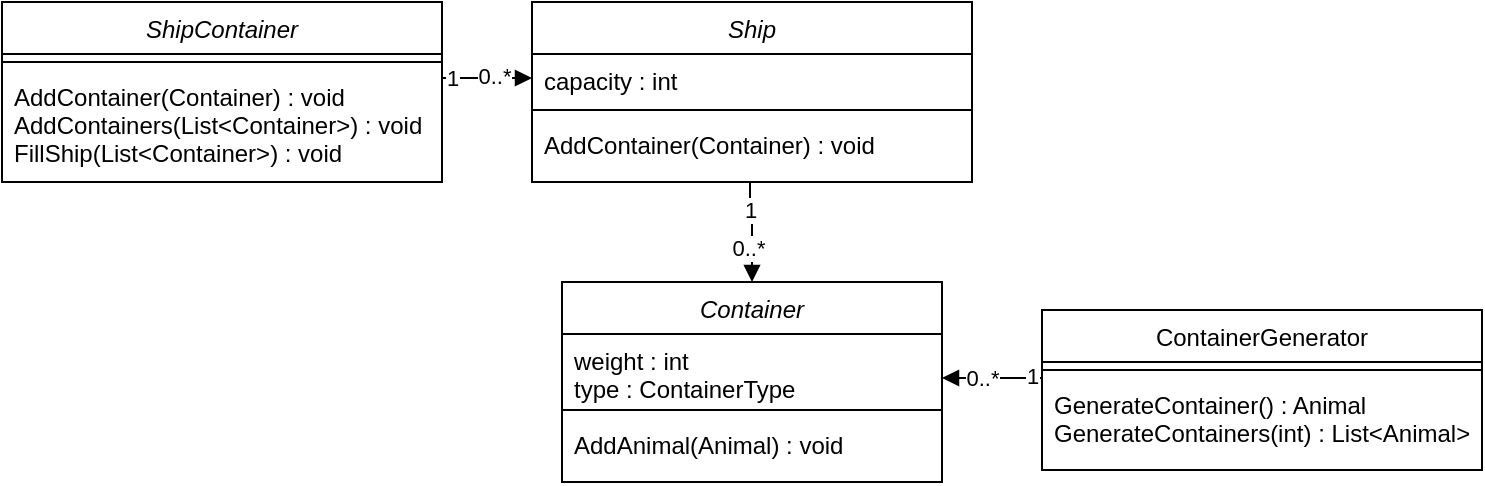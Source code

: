 <mxfile version="14.6.9" type="device"><diagram id="C5RBs43oDa-KdzZeNtuy" name="Page-1"><mxGraphModel dx="1422" dy="762" grid="1" gridSize="10" guides="1" tooltips="1" connect="1" arrows="1" fold="1" page="1" pageScale="1" pageWidth="827" pageHeight="1169" math="0" shadow="0"><root><mxCell id="WIyWlLk6GJQsqaUBKTNV-0"/><mxCell id="WIyWlLk6GJQsqaUBKTNV-1" parent="WIyWlLk6GJQsqaUBKTNV-0"/><mxCell id="QlmZOmE326NC4n41I5JW-0" value="Container" style="swimlane;fontStyle=2;align=center;verticalAlign=top;childLayout=stackLayout;horizontal=1;startSize=26;horizontalStack=0;resizeParent=1;resizeLast=0;collapsible=1;marginBottom=0;rounded=0;shadow=0;strokeWidth=1;" vertex="1" parent="WIyWlLk6GJQsqaUBKTNV-1"><mxGeometry x="290" y="180" width="190" height="100" as="geometry"><mxRectangle x="230" y="140" width="160" height="26" as="alternateBounds"/></mxGeometry></mxCell><mxCell id="QlmZOmE326NC4n41I5JW-1" value="weight : int&#10;type : ContainerType" style="text;align=left;verticalAlign=top;spacingLeft=4;spacingRight=4;overflow=hidden;rotatable=0;points=[[0,0.5],[1,0.5]];portConstraint=eastwest;rounded=0;shadow=0;html=0;" vertex="1" parent="QlmZOmE326NC4n41I5JW-0"><mxGeometry y="26" width="190" height="34" as="geometry"/></mxCell><mxCell id="QlmZOmE326NC4n41I5JW-2" value="" style="line;html=1;strokeWidth=1;align=left;verticalAlign=middle;spacingTop=-1;spacingLeft=3;spacingRight=3;rotatable=0;labelPosition=right;points=[];portConstraint=eastwest;" vertex="1" parent="QlmZOmE326NC4n41I5JW-0"><mxGeometry y="60" width="190" height="8" as="geometry"/></mxCell><mxCell id="QlmZOmE326NC4n41I5JW-3" value="AddAnimal(Animal) : void&#10;&#10;" style="text;align=left;verticalAlign=top;spacingLeft=4;spacingRight=4;overflow=hidden;rotatable=0;points=[[0,0.5],[1,0.5]];portConstraint=eastwest;" vertex="1" parent="QlmZOmE326NC4n41I5JW-0"><mxGeometry y="68" width="190" height="30" as="geometry"/></mxCell><mxCell id="QlmZOmE326NC4n41I5JW-8" style="edgeStyle=orthogonalEdgeStyle;rounded=0;orthogonalLoop=1;jettySize=auto;html=1;endArrow=block;endFill=1;" edge="1" parent="WIyWlLk6GJQsqaUBKTNV-1" source="QlmZOmE326NC4n41I5JW-7" target="QlmZOmE326NC4n41I5JW-0"><mxGeometry relative="1" as="geometry"><mxPoint x="240" y="189" as="sourcePoint"/><mxPoint x="290" y="228" as="targetPoint"/><Array as="points"><mxPoint x="384" y="140"/><mxPoint x="385" y="140"/></Array></mxGeometry></mxCell><mxCell id="QlmZOmE326NC4n41I5JW-9" value="1" style="edgeLabel;html=1;align=center;verticalAlign=middle;resizable=0;points=[];" vertex="1" connectable="0" parent="QlmZOmE326NC4n41I5JW-8"><mxGeometry x="-0.853" relative="1" as="geometry"><mxPoint y="10" as="offset"/></mxGeometry></mxCell><mxCell id="QlmZOmE326NC4n41I5JW-10" value="0..*" style="edgeLabel;html=1;align=center;verticalAlign=middle;resizable=0;points=[];" vertex="1" connectable="0" parent="QlmZOmE326NC4n41I5JW-8"><mxGeometry x="0.307" y="1" relative="1" as="geometry"><mxPoint x="-3" as="offset"/></mxGeometry></mxCell><mxCell id="QlmZOmE326NC4n41I5JW-4" value="Ship" style="swimlane;fontStyle=2;align=center;verticalAlign=top;childLayout=stackLayout;horizontal=1;startSize=26;horizontalStack=0;resizeParent=1;resizeLast=0;collapsible=1;marginBottom=0;rounded=0;shadow=0;strokeWidth=1;" vertex="1" parent="WIyWlLk6GJQsqaUBKTNV-1"><mxGeometry x="275" y="40" width="220" height="90" as="geometry"><mxRectangle x="230" y="140" width="160" height="26" as="alternateBounds"/></mxGeometry></mxCell><mxCell id="QlmZOmE326NC4n41I5JW-17" value="capacity : int" style="text;align=left;verticalAlign=top;spacingLeft=4;spacingRight=4;overflow=hidden;rotatable=0;points=[[0,0.5],[1,0.5]];portConstraint=eastwest;" vertex="1" parent="QlmZOmE326NC4n41I5JW-4"><mxGeometry y="26" width="220" height="24" as="geometry"/></mxCell><mxCell id="QlmZOmE326NC4n41I5JW-6" value="" style="line;html=1;strokeWidth=1;align=left;verticalAlign=middle;spacingTop=-1;spacingLeft=3;spacingRight=3;rotatable=0;labelPosition=right;points=[];portConstraint=eastwest;" vertex="1" parent="QlmZOmE326NC4n41I5JW-4"><mxGeometry y="50" width="220" height="8" as="geometry"/></mxCell><mxCell id="QlmZOmE326NC4n41I5JW-7" value="AddContainer(Container) : void" style="text;align=left;verticalAlign=top;spacingLeft=4;spacingRight=4;overflow=hidden;rotatable=0;points=[[0,0.5],[1,0.5]];portConstraint=eastwest;" vertex="1" parent="QlmZOmE326NC4n41I5JW-4"><mxGeometry y="58" width="220" height="32" as="geometry"/></mxCell><mxCell id="QlmZOmE326NC4n41I5JW-14" style="edgeStyle=orthogonalEdgeStyle;rounded=0;orthogonalLoop=1;jettySize=auto;html=1;endArrow=block;endFill=1;" edge="1" parent="WIyWlLk6GJQsqaUBKTNV-1" source="QlmZOmE326NC4n41I5JW-11"><mxGeometry relative="1" as="geometry"><mxPoint x="480" y="228" as="targetPoint"/><Array as="points"><mxPoint x="530" y="228"/><mxPoint x="530" y="228"/></Array></mxGeometry></mxCell><mxCell id="QlmZOmE326NC4n41I5JW-15" value="1" style="edgeLabel;html=1;align=center;verticalAlign=middle;resizable=0;points=[];" vertex="1" connectable="0" parent="QlmZOmE326NC4n41I5JW-14"><mxGeometry x="-0.789" y="-1" relative="1" as="geometry"><mxPoint as="offset"/></mxGeometry></mxCell><mxCell id="QlmZOmE326NC4n41I5JW-16" value="0..*" style="edgeLabel;html=1;align=center;verticalAlign=middle;resizable=0;points=[];" vertex="1" connectable="0" parent="QlmZOmE326NC4n41I5JW-14"><mxGeometry x="0.378" relative="1" as="geometry"><mxPoint x="4" as="offset"/></mxGeometry></mxCell><mxCell id="QlmZOmE326NC4n41I5JW-11" value="ContainerGenerator" style="swimlane;fontStyle=0;align=center;verticalAlign=top;childLayout=stackLayout;horizontal=1;startSize=26;horizontalStack=0;resizeParent=1;resizeLast=0;collapsible=1;marginBottom=0;rounded=0;shadow=0;strokeWidth=1;" vertex="1" parent="WIyWlLk6GJQsqaUBKTNV-1"><mxGeometry x="530" y="194" width="220" height="80" as="geometry"><mxRectangle x="340" y="380" width="170" height="26" as="alternateBounds"/></mxGeometry></mxCell><mxCell id="QlmZOmE326NC4n41I5JW-12" value="" style="line;html=1;strokeWidth=1;align=left;verticalAlign=middle;spacingTop=-1;spacingLeft=3;spacingRight=3;rotatable=0;labelPosition=right;points=[];portConstraint=eastwest;" vertex="1" parent="QlmZOmE326NC4n41I5JW-11"><mxGeometry y="26" width="220" height="8" as="geometry"/></mxCell><mxCell id="QlmZOmE326NC4n41I5JW-13" value="GenerateContainer() : Animal&#10;GenerateContainers(int) : List&lt;Animal&gt;" style="text;align=left;verticalAlign=top;spacingLeft=4;spacingRight=4;overflow=hidden;rotatable=0;points=[[0,0.5],[1,0.5]];portConstraint=eastwest;" vertex="1" parent="QlmZOmE326NC4n41I5JW-11"><mxGeometry y="34" width="220" height="46" as="geometry"/></mxCell><mxCell id="QlmZOmE326NC4n41I5JW-22" style="edgeStyle=orthogonalEdgeStyle;rounded=0;orthogonalLoop=1;jettySize=auto;html=1;endArrow=block;endFill=1;" edge="1" parent="WIyWlLk6GJQsqaUBKTNV-1" source="QlmZOmE326NC4n41I5JW-18"><mxGeometry relative="1" as="geometry"><mxPoint x="275" y="78" as="targetPoint"/><Array as="points"><mxPoint x="250" y="78"/><mxPoint x="250" y="78"/></Array></mxGeometry></mxCell><mxCell id="QlmZOmE326NC4n41I5JW-23" value="1" style="edgeLabel;html=1;align=center;verticalAlign=middle;resizable=0;points=[];" vertex="1" connectable="0" parent="QlmZOmE326NC4n41I5JW-22"><mxGeometry x="-0.791" relative="1" as="geometry"><mxPoint as="offset"/></mxGeometry></mxCell><mxCell id="QlmZOmE326NC4n41I5JW-24" value="0..*" style="edgeLabel;html=1;align=center;verticalAlign=middle;resizable=0;points=[];" vertex="1" connectable="0" parent="QlmZOmE326NC4n41I5JW-22"><mxGeometry x="0.205" y="1" relative="1" as="geometry"><mxPoint x="-1" as="offset"/></mxGeometry></mxCell><mxCell id="QlmZOmE326NC4n41I5JW-18" value="ShipContainer" style="swimlane;fontStyle=2;align=center;verticalAlign=top;childLayout=stackLayout;horizontal=1;startSize=26;horizontalStack=0;resizeParent=1;resizeLast=0;collapsible=1;marginBottom=0;rounded=0;shadow=0;strokeWidth=1;" vertex="1" parent="WIyWlLk6GJQsqaUBKTNV-1"><mxGeometry x="10" y="40" width="220" height="90" as="geometry"><mxRectangle x="230" y="140" width="160" height="26" as="alternateBounds"/></mxGeometry></mxCell><mxCell id="QlmZOmE326NC4n41I5JW-20" value="" style="line;html=1;strokeWidth=1;align=left;verticalAlign=middle;spacingTop=-1;spacingLeft=3;spacingRight=3;rotatable=0;labelPosition=right;points=[];portConstraint=eastwest;" vertex="1" parent="QlmZOmE326NC4n41I5JW-18"><mxGeometry y="26" width="220" height="8" as="geometry"/></mxCell><mxCell id="QlmZOmE326NC4n41I5JW-21" value="AddContainer(Container) : void&#10;AddContainers(List&lt;Container&gt;) : void&#10;FillShip(List&lt;Container&gt;) : void" style="text;align=left;verticalAlign=top;spacingLeft=4;spacingRight=4;overflow=hidden;rotatable=0;points=[[0,0.5],[1,0.5]];portConstraint=eastwest;" vertex="1" parent="QlmZOmE326NC4n41I5JW-18"><mxGeometry y="34" width="220" height="56" as="geometry"/></mxCell></root></mxGraphModel></diagram></mxfile>
